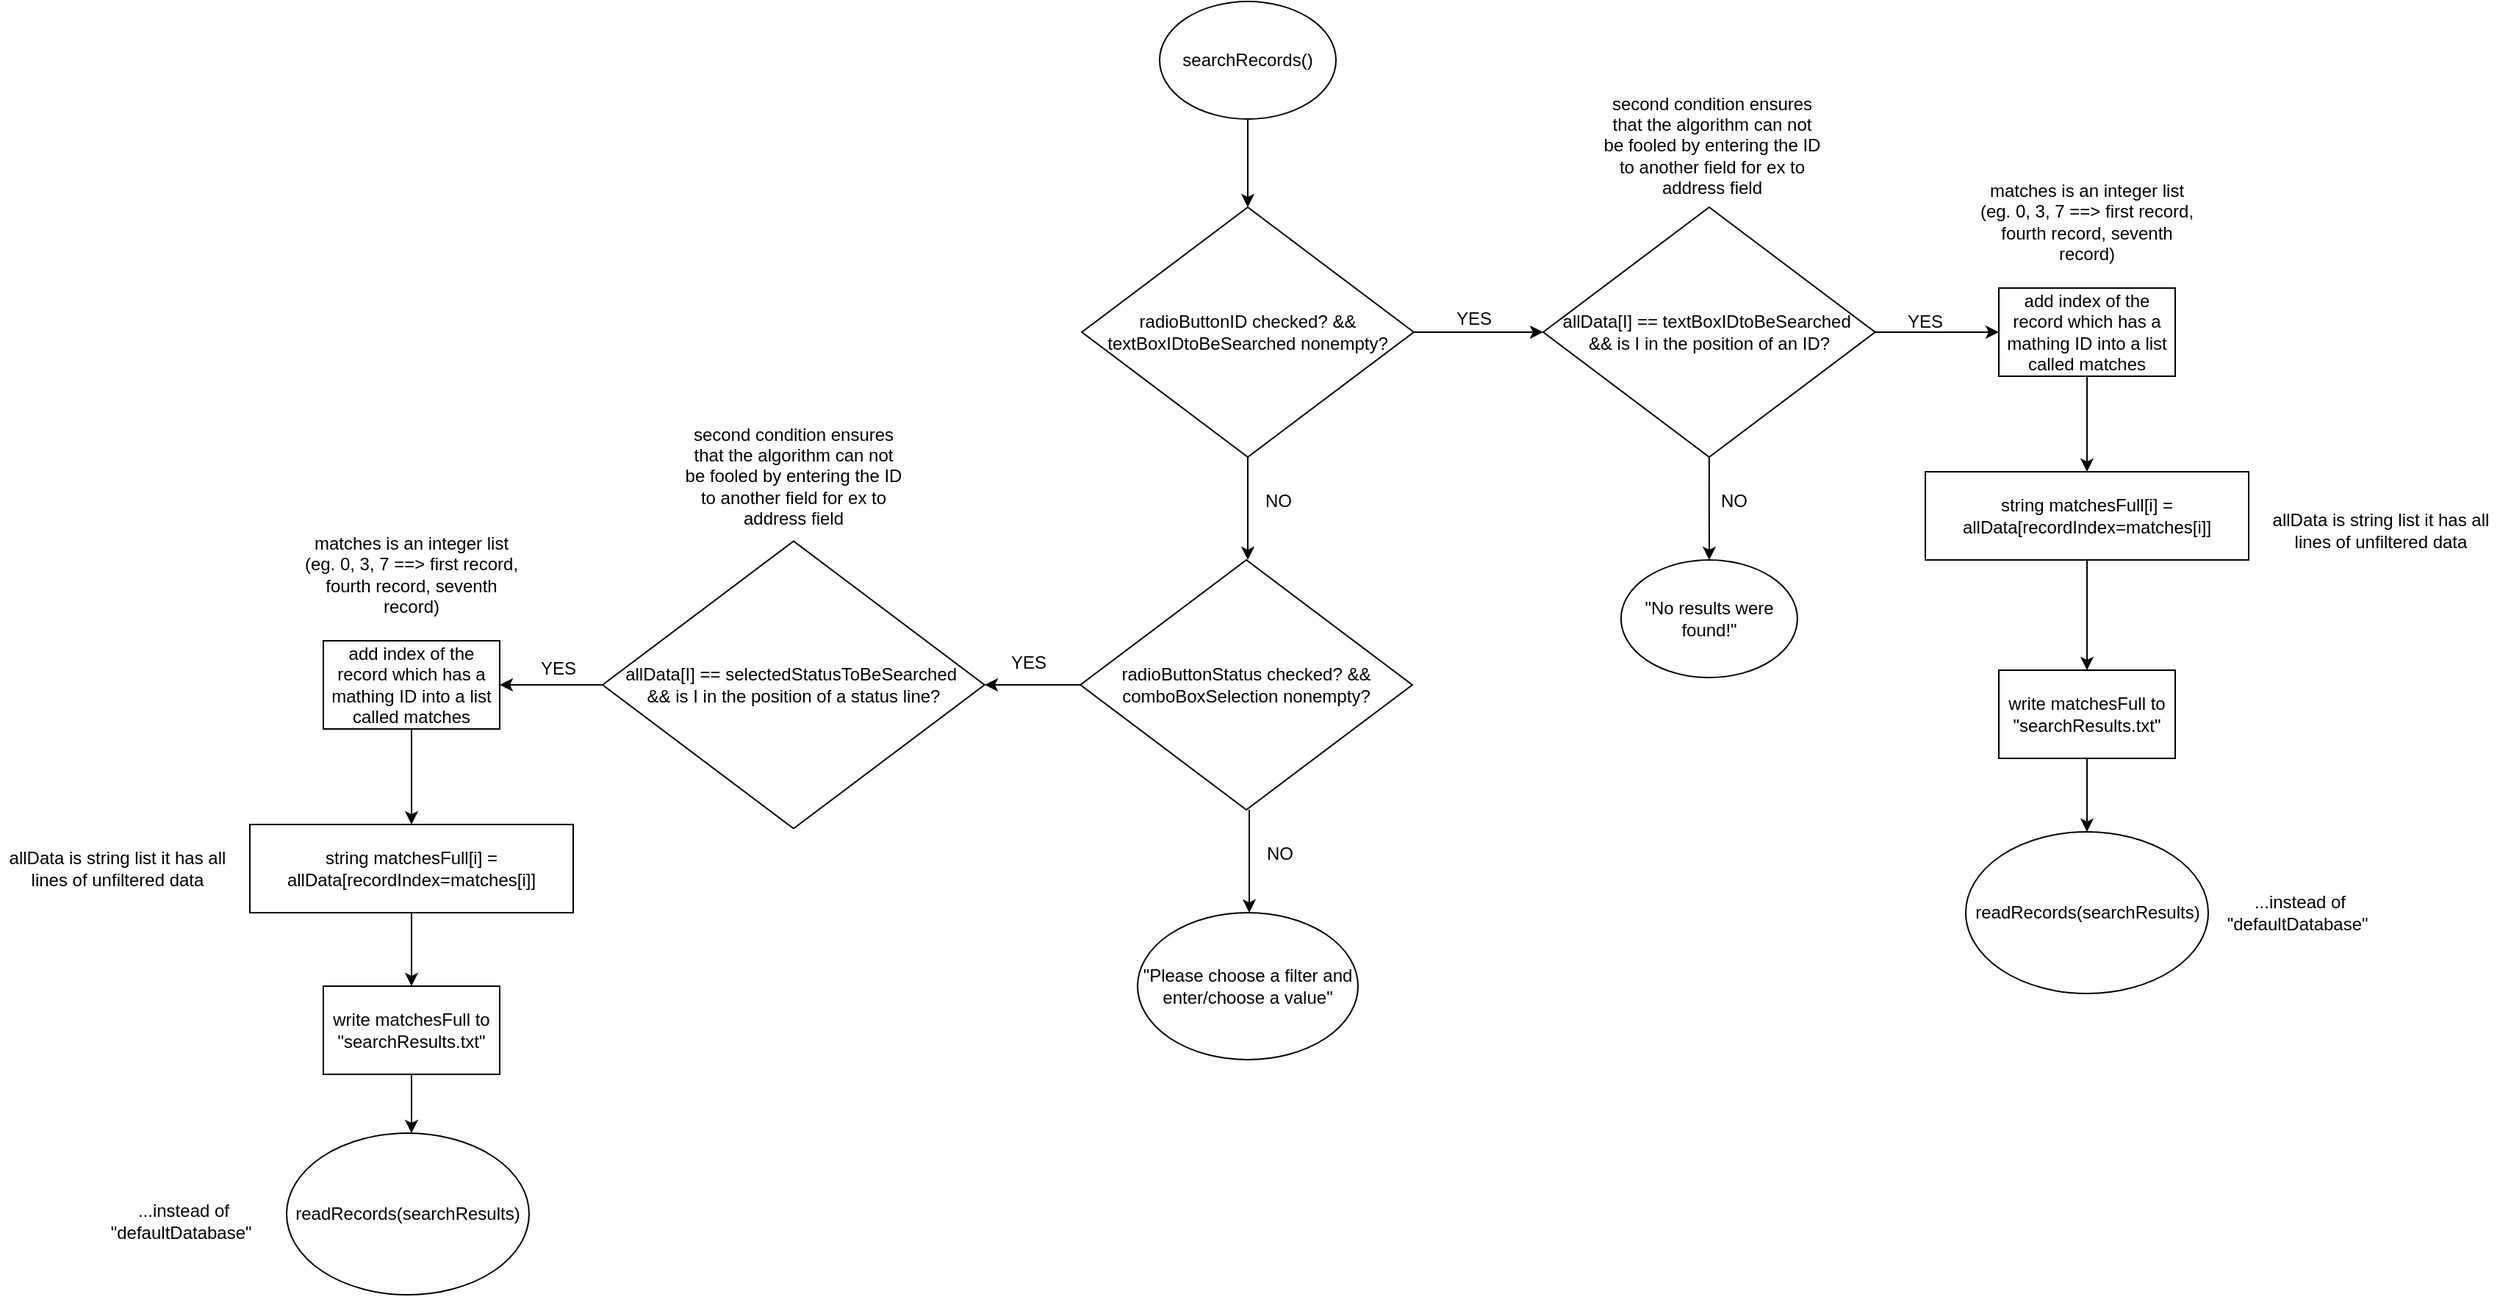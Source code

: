 <mxfile version="14.5.1" type="device"><diagram id="otUTzECcqgapwdiOcEe7" name="Page-1"><mxGraphModel dx="1936" dy="936" grid="1" gridSize="10" guides="1" tooltips="1" connect="1" arrows="1" fold="1" page="1" pageScale="1" pageWidth="850" pageHeight="1100" math="0" shadow="0"><root><mxCell id="0"/><mxCell id="1" parent="0"/><mxCell id="1m-ptOZ8ohHPvmuODWNs-2" style="edgeStyle=orthogonalEdgeStyle;rounded=0;orthogonalLoop=1;jettySize=auto;html=1;exitX=0.5;exitY=1;exitDx=0;exitDy=0;" edge="1" parent="1" source="FeclnCPgYSYEQMeS2d2x-1"><mxGeometry relative="1" as="geometry"><mxPoint x="379" y="150" as="targetPoint"/></mxGeometry></mxCell><mxCell id="FeclnCPgYSYEQMeS2d2x-1" value="searchRecords()" style="ellipse;whiteSpace=wrap;html=1;" parent="1" vertex="1"><mxGeometry x="319" y="10" width="120" height="80" as="geometry"/></mxCell><mxCell id="1m-ptOZ8ohHPvmuODWNs-3" style="edgeStyle=orthogonalEdgeStyle;rounded=0;orthogonalLoop=1;jettySize=auto;html=1;exitX=1;exitY=0.5;exitDx=0;exitDy=0;" edge="1" parent="1" source="1m-ptOZ8ohHPvmuODWNs-1"><mxGeometry relative="1" as="geometry"><mxPoint x="580" y="235" as="targetPoint"/></mxGeometry></mxCell><mxCell id="1m-ptOZ8ohHPvmuODWNs-29" style="edgeStyle=orthogonalEdgeStyle;rounded=0;orthogonalLoop=1;jettySize=auto;html=1;exitX=0.5;exitY=1;exitDx=0;exitDy=0;" edge="1" parent="1" source="1m-ptOZ8ohHPvmuODWNs-1"><mxGeometry relative="1" as="geometry"><mxPoint x="379" y="390" as="targetPoint"/></mxGeometry></mxCell><mxCell id="1m-ptOZ8ohHPvmuODWNs-1" value="radioButtonID checked? &amp;amp;&amp;amp;&lt;br&gt;textBoxIDtoBeSearched nonempty?" style="rhombus;whiteSpace=wrap;html=1;" vertex="1" parent="1"><mxGeometry x="266.06" y="150" width="225.88" height="170" as="geometry"/></mxCell><mxCell id="1m-ptOZ8ohHPvmuODWNs-6" style="edgeStyle=orthogonalEdgeStyle;rounded=0;orthogonalLoop=1;jettySize=auto;html=1;exitX=1;exitY=0.5;exitDx=0;exitDy=0;" edge="1" parent="1" source="1m-ptOZ8ohHPvmuODWNs-4"><mxGeometry relative="1" as="geometry"><mxPoint x="890" y="235" as="targetPoint"/></mxGeometry></mxCell><mxCell id="1m-ptOZ8ohHPvmuODWNs-7" style="edgeStyle=orthogonalEdgeStyle;rounded=0;orthogonalLoop=1;jettySize=auto;html=1;exitX=0.5;exitY=1;exitDx=0;exitDy=0;" edge="1" parent="1" source="1m-ptOZ8ohHPvmuODWNs-4"><mxGeometry relative="1" as="geometry"><mxPoint x="693" y="390" as="targetPoint"/></mxGeometry></mxCell><mxCell id="1m-ptOZ8ohHPvmuODWNs-4" value="allData[I] == textBoxIDtoBeSearched&amp;nbsp;&lt;br&gt;&amp;amp;&amp;amp;&amp;nbsp;is I in the position of an ID?" style="rhombus;whiteSpace=wrap;html=1;" vertex="1" parent="1"><mxGeometry x="580" y="150" width="225.88" height="170" as="geometry"/></mxCell><mxCell id="1m-ptOZ8ohHPvmuODWNs-5" value="second condition ensures that the algorithm can not be fooled by entering the ID to another field for ex to address field" style="text;html=1;strokeColor=none;fillColor=none;align=center;verticalAlign=middle;whiteSpace=wrap;rounded=0;" vertex="1" parent="1"><mxGeometry x="620" y="80" width="150" height="55" as="geometry"/></mxCell><mxCell id="1m-ptOZ8ohHPvmuODWNs-10" value="&quot;No results were found!&quot;" style="ellipse;whiteSpace=wrap;html=1;" vertex="1" parent="1"><mxGeometry x="632.94" y="390" width="120" height="80" as="geometry"/></mxCell><mxCell id="1m-ptOZ8ohHPvmuODWNs-76" style="edgeStyle=orthogonalEdgeStyle;rounded=0;orthogonalLoop=1;jettySize=auto;html=1;exitX=0.5;exitY=1;exitDx=0;exitDy=0;" edge="1" parent="1" source="1m-ptOZ8ohHPvmuODWNs-11"><mxGeometry relative="1" as="geometry"><mxPoint x="950" y="330" as="targetPoint"/></mxGeometry></mxCell><mxCell id="1m-ptOZ8ohHPvmuODWNs-11" value="add index of the record which has a mathing ID into a list called matches" style="rounded=0;whiteSpace=wrap;html=1;" vertex="1" parent="1"><mxGeometry x="890" y="205" width="120" height="60" as="geometry"/></mxCell><mxCell id="1m-ptOZ8ohHPvmuODWNs-21" style="edgeStyle=orthogonalEdgeStyle;rounded=0;orthogonalLoop=1;jettySize=auto;html=1;exitX=0.5;exitY=1;exitDx=0;exitDy=0;" edge="1" parent="1" source="1m-ptOZ8ohHPvmuODWNs-13"><mxGeometry relative="1" as="geometry"><mxPoint x="950" y="465" as="targetPoint"/></mxGeometry></mxCell><mxCell id="1m-ptOZ8ohHPvmuODWNs-13" value="string matchesFull[i] = allData[recordIndex=matches[i]]" style="rounded=0;whiteSpace=wrap;html=1;" vertex="1" parent="1"><mxGeometry x="840" y="330" width="220" height="60" as="geometry"/></mxCell><mxCell id="1m-ptOZ8ohHPvmuODWNs-14" value="matches is an integer list&lt;br&gt;(eg. 0, 3, 7 ==&amp;gt; first record, fourth record, seventh record)" style="text;html=1;strokeColor=none;fillColor=none;align=center;verticalAlign=middle;whiteSpace=wrap;rounded=0;" vertex="1" parent="1"><mxGeometry x="870" y="150" width="160" height="20" as="geometry"/></mxCell><mxCell id="1m-ptOZ8ohHPvmuODWNs-16" value="allData is string list it has all lines of unfiltered data" style="text;html=1;strokeColor=none;fillColor=none;align=center;verticalAlign=middle;whiteSpace=wrap;rounded=0;" vertex="1" parent="1"><mxGeometry x="1070" y="360" width="160" height="20" as="geometry"/></mxCell><mxCell id="1m-ptOZ8ohHPvmuODWNs-22" style="edgeStyle=orthogonalEdgeStyle;rounded=0;orthogonalLoop=1;jettySize=auto;html=1;exitX=0.5;exitY=1;exitDx=0;exitDy=0;" edge="1" parent="1" source="1m-ptOZ8ohHPvmuODWNs-18"><mxGeometry relative="1" as="geometry"><mxPoint x="950" y="575" as="targetPoint"/></mxGeometry></mxCell><mxCell id="1m-ptOZ8ohHPvmuODWNs-18" value="write matchesFull to &quot;searchResults.txt&quot;" style="rounded=0;whiteSpace=wrap;html=1;" vertex="1" parent="1"><mxGeometry x="890" y="465" width="120" height="60" as="geometry"/></mxCell><mxCell id="1m-ptOZ8ohHPvmuODWNs-20" value="readRecords(searchResults)" style="ellipse;whiteSpace=wrap;html=1;" vertex="1" parent="1"><mxGeometry x="867.5" y="575" width="165" height="110" as="geometry"/></mxCell><mxCell id="1m-ptOZ8ohHPvmuODWNs-23" value="...instead of &quot;defaultDatabase&quot;&amp;nbsp;" style="text;html=1;strokeColor=none;fillColor=none;align=center;verticalAlign=middle;whiteSpace=wrap;rounded=0;" vertex="1" parent="1"><mxGeometry x="1040" y="620" width="110" height="20" as="geometry"/></mxCell><mxCell id="1m-ptOZ8ohHPvmuODWNs-24" value="YES" style="text;html=1;strokeColor=none;fillColor=none;align=center;verticalAlign=middle;whiteSpace=wrap;rounded=0;" vertex="1" parent="1"><mxGeometry x="820" y="218" width="40" height="20" as="geometry"/></mxCell><mxCell id="1m-ptOZ8ohHPvmuODWNs-25" value="YES" style="text;html=1;strokeColor=none;fillColor=none;align=center;verticalAlign=middle;whiteSpace=wrap;rounded=0;" vertex="1" parent="1"><mxGeometry x="513" y="216" width="40" height="20" as="geometry"/></mxCell><mxCell id="1m-ptOZ8ohHPvmuODWNs-27" value="NO" style="text;html=1;strokeColor=none;fillColor=none;align=center;verticalAlign=middle;whiteSpace=wrap;rounded=0;" vertex="1" parent="1"><mxGeometry x="690" y="340" width="40" height="20" as="geometry"/></mxCell><mxCell id="1m-ptOZ8ohHPvmuODWNs-28" value="NO" style="text;html=1;strokeColor=none;fillColor=none;align=center;verticalAlign=middle;whiteSpace=wrap;rounded=0;" vertex="1" parent="1"><mxGeometry x="380" y="340" width="40" height="20" as="geometry"/></mxCell><mxCell id="1m-ptOZ8ohHPvmuODWNs-34" style="edgeStyle=orthogonalEdgeStyle;rounded=0;orthogonalLoop=1;jettySize=auto;html=1;exitX=0;exitY=0.5;exitDx=0;exitDy=0;" edge="1" parent="1" source="1m-ptOZ8ohHPvmuODWNs-30"><mxGeometry relative="1" as="geometry"><mxPoint x="200" y="475" as="targetPoint"/></mxGeometry></mxCell><mxCell id="1m-ptOZ8ohHPvmuODWNs-30" value="radioButtonStatus checked? &amp;amp;&amp;amp;&lt;br&gt;comboBoxSelection nonempty?" style="rhombus;whiteSpace=wrap;html=1;" vertex="1" parent="1"><mxGeometry x="265.06" y="390" width="225.88" height="170" as="geometry"/></mxCell><mxCell id="1m-ptOZ8ohHPvmuODWNs-31" style="edgeStyle=orthogonalEdgeStyle;rounded=0;orthogonalLoop=1;jettySize=auto;html=1;exitX=0.5;exitY=1;exitDx=0;exitDy=0;" edge="1" parent="1"><mxGeometry relative="1" as="geometry"><mxPoint x="380" y="630" as="targetPoint"/><mxPoint x="380" y="560" as="sourcePoint"/></mxGeometry></mxCell><mxCell id="1m-ptOZ8ohHPvmuODWNs-32" value="NO" style="text;html=1;strokeColor=none;fillColor=none;align=center;verticalAlign=middle;whiteSpace=wrap;rounded=0;" vertex="1" parent="1"><mxGeometry x="381" y="580" width="40" height="20" as="geometry"/></mxCell><mxCell id="1m-ptOZ8ohHPvmuODWNs-33" value="&quot;Please choose a filter and enter/choose a value&quot;" style="ellipse;whiteSpace=wrap;html=1;" vertex="1" parent="1"><mxGeometry x="304" y="630" width="150" height="100" as="geometry"/></mxCell><mxCell id="1m-ptOZ8ohHPvmuODWNs-69" value="YES" style="text;html=1;strokeColor=none;fillColor=none;align=center;verticalAlign=middle;whiteSpace=wrap;rounded=0;" vertex="1" parent="1"><mxGeometry x="210" y="450" width="40" height="20" as="geometry"/></mxCell><mxCell id="1m-ptOZ8ohHPvmuODWNs-74" style="edgeStyle=orthogonalEdgeStyle;rounded=0;orthogonalLoop=1;jettySize=auto;html=1;exitX=0;exitY=0.5;exitDx=0;exitDy=0;entryX=1;entryY=0.5;entryDx=0;entryDy=0;" edge="1" parent="1" source="1m-ptOZ8ohHPvmuODWNs-70" target="1m-ptOZ8ohHPvmuODWNs-72"><mxGeometry relative="1" as="geometry"/></mxCell><mxCell id="1m-ptOZ8ohHPvmuODWNs-70" value="allData[I] == selectedStatusToBeSearched&amp;nbsp;&lt;br&gt;&amp;amp;&amp;amp;&amp;nbsp;is I in the position of a status line?" style="rhombus;whiteSpace=wrap;html=1;" vertex="1" parent="1"><mxGeometry x="-60" y="377.2" width="259.88" height="195.59" as="geometry"/></mxCell><mxCell id="1m-ptOZ8ohHPvmuODWNs-71" value="second condition ensures that the algorithm can not be fooled by entering the ID to another field for ex to address field" style="text;html=1;strokeColor=none;fillColor=none;align=center;verticalAlign=middle;whiteSpace=wrap;rounded=0;" vertex="1" parent="1"><mxGeometry x="-5.06" y="305" width="150" height="55" as="geometry"/></mxCell><mxCell id="1m-ptOZ8ohHPvmuODWNs-72" value="add index of the record which has a mathing ID into a list called matches" style="rounded=0;whiteSpace=wrap;html=1;" vertex="1" parent="1"><mxGeometry x="-250" y="445" width="120" height="60" as="geometry"/></mxCell><mxCell id="1m-ptOZ8ohHPvmuODWNs-73" value="matches is an integer list&lt;br&gt;(eg. 0, 3, 7 ==&amp;gt; first record, fourth record, seventh record)" style="text;html=1;strokeColor=none;fillColor=none;align=center;verticalAlign=middle;whiteSpace=wrap;rounded=0;" vertex="1" parent="1"><mxGeometry x="-270" y="390" width="160" height="20" as="geometry"/></mxCell><mxCell id="1m-ptOZ8ohHPvmuODWNs-75" value="YES" style="text;html=1;strokeColor=none;fillColor=none;align=center;verticalAlign=middle;whiteSpace=wrap;rounded=0;" vertex="1" parent="1"><mxGeometry x="-110" y="454" width="40" height="20" as="geometry"/></mxCell><mxCell id="1m-ptOZ8ohHPvmuODWNs-77" style="edgeStyle=orthogonalEdgeStyle;rounded=0;orthogonalLoop=1;jettySize=auto;html=1;exitX=0.5;exitY=1;exitDx=0;exitDy=0;" edge="1" parent="1"><mxGeometry relative="1" as="geometry"><mxPoint x="-190.0" y="570" as="targetPoint"/><mxPoint x="-190.0" y="505" as="sourcePoint"/></mxGeometry></mxCell><mxCell id="1m-ptOZ8ohHPvmuODWNs-84" style="edgeStyle=orthogonalEdgeStyle;rounded=0;orthogonalLoop=1;jettySize=auto;html=1;exitX=0.5;exitY=1;exitDx=0;exitDy=0;" edge="1" parent="1" source="1m-ptOZ8ohHPvmuODWNs-78"><mxGeometry relative="1" as="geometry"><mxPoint x="-190" y="680" as="targetPoint"/></mxGeometry></mxCell><mxCell id="1m-ptOZ8ohHPvmuODWNs-78" value="string matchesFull[i] = allData[recordIndex=matches[i]]" style="rounded=0;whiteSpace=wrap;html=1;" vertex="1" parent="1"><mxGeometry x="-300.0" y="570" width="220" height="60" as="geometry"/></mxCell><mxCell id="1m-ptOZ8ohHPvmuODWNs-79" value="allData is string list it has all lines of unfiltered data" style="text;html=1;strokeColor=none;fillColor=none;align=center;verticalAlign=middle;whiteSpace=wrap;rounded=0;" vertex="1" parent="1"><mxGeometry x="-470.0" y="590" width="160" height="20" as="geometry"/></mxCell><mxCell id="1m-ptOZ8ohHPvmuODWNs-85" style="edgeStyle=orthogonalEdgeStyle;rounded=0;orthogonalLoop=1;jettySize=auto;html=1;exitX=0.5;exitY=1;exitDx=0;exitDy=0;" edge="1" parent="1" source="1m-ptOZ8ohHPvmuODWNs-80"><mxGeometry relative="1" as="geometry"><mxPoint x="-190" y="780" as="targetPoint"/></mxGeometry></mxCell><mxCell id="1m-ptOZ8ohHPvmuODWNs-80" value="write matchesFull to &quot;searchResults.txt&quot;" style="rounded=0;whiteSpace=wrap;html=1;" vertex="1" parent="1"><mxGeometry x="-250.0" y="680" width="120" height="60" as="geometry"/></mxCell><mxCell id="1m-ptOZ8ohHPvmuODWNs-81" value="readRecords(searchResults)" style="ellipse;whiteSpace=wrap;html=1;" vertex="1" parent="1"><mxGeometry x="-275.0" y="780" width="165" height="110" as="geometry"/></mxCell><mxCell id="1m-ptOZ8ohHPvmuODWNs-82" value="...instead of &quot;defaultDatabase&quot;&amp;nbsp;" style="text;html=1;strokeColor=none;fillColor=none;align=center;verticalAlign=middle;whiteSpace=wrap;rounded=0;" vertex="1" parent="1"><mxGeometry x="-400.0" y="830" width="110" height="20" as="geometry"/></mxCell></root></mxGraphModel></diagram></mxfile>